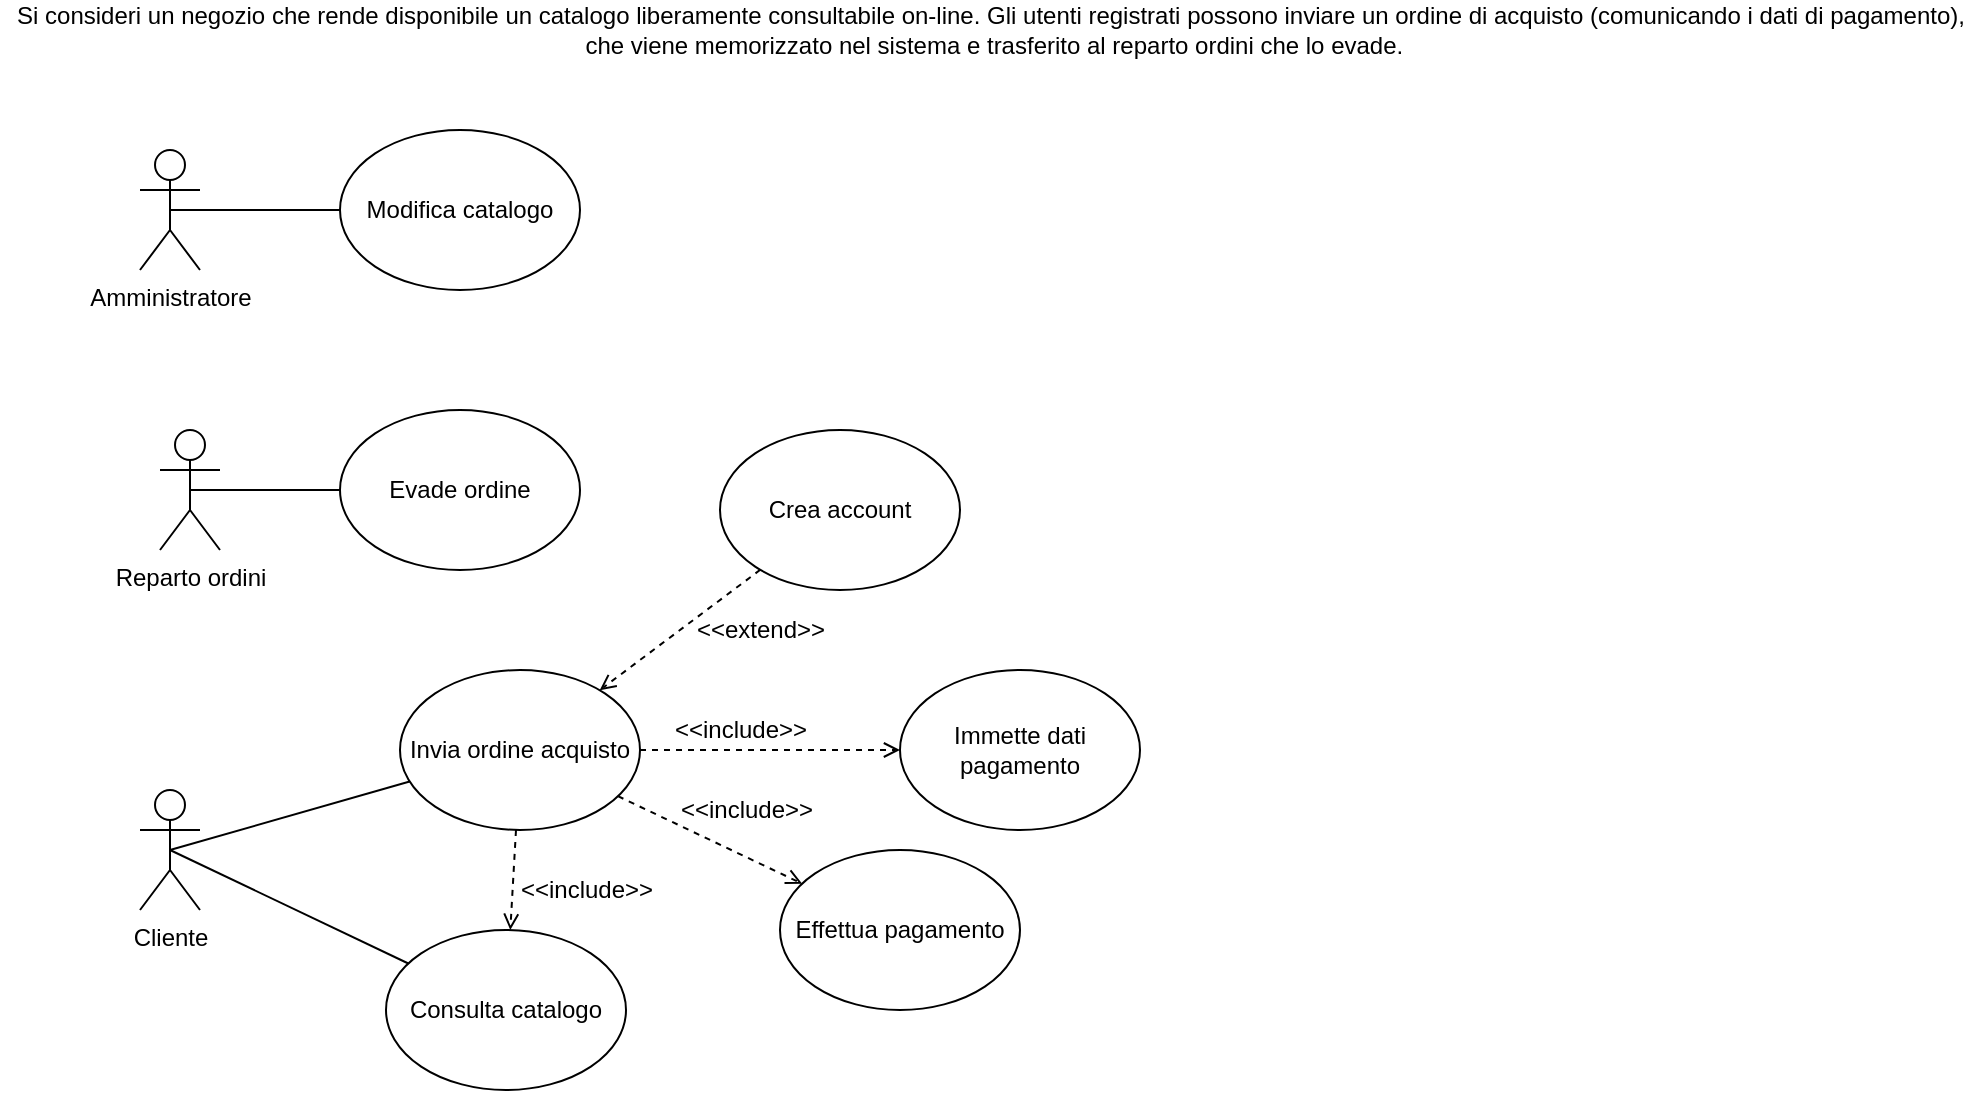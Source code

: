 <mxfile version="15.3.7" type="device"><diagram id="hU0JmX_l-ManbrvuzWtc" name="Page-1"><mxGraphModel dx="3305" dy="2125" grid="1" gridSize="10" guides="1" tooltips="1" connect="1" arrows="1" fold="1" page="1" pageScale="1" pageWidth="827" pageHeight="1169" math="0" shadow="0"><root><mxCell id="0"/><mxCell id="1" parent="0"/><mxCell id="pLuoP8_Tr1YTjBy48AZy-1" value="&lt;font style=&quot;font-size: 12px&quot;&gt;&lt;span style=&quot;left: 110.996px ; top: 277.971px ; font-family: sans-serif ; transform: scalex(1.001)&quot; dir=&quot;ltr&quot;&gt;Si consideri un negozio che rende disponibile un catalogo&amp;nbsp;&lt;/span&gt;&lt;span style=&quot;left: 110.996px ; top: 323.755px ; font-family: sans-serif ; transform: scalex(1.001)&quot; dir=&quot;ltr&quot;&gt;liberamente consultabile on-line. Gli utenti registrati&amp;nbsp;&lt;/span&gt;&lt;span style=&quot;left: 110.996px ; top: 369.539px ; font-family: sans-serif ; transform: scalex(0.997)&quot; dir=&quot;ltr&quot;&gt;possono inviare un ordine di acquisto (comunicando i dati di&amp;nbsp;&lt;/span&gt;&lt;span style=&quot;left: 110.996px ; top: 415.32px ; font-family: sans-serif ; transform: scalex(0.997)&quot; dir=&quot;ltr&quot;&gt;pagamento),&lt;br&gt;&amp;nbsp;che viene memorizzato nel sistema e trasferito&amp;nbsp;&lt;/span&gt;&lt;span style=&quot;left: 110.996px ; top: 461.104px ; font-family: sans-serif ; transform: scalex(0.998)&quot; dir=&quot;ltr&quot;&gt;al reparto ordini che lo evade.&lt;/span&gt;&lt;/font&gt;" style="text;html=1;align=center;verticalAlign=middle;resizable=0;points=[];autosize=1;strokeColor=none;fillColor=none;" vertex="1" parent="1"><mxGeometry x="-2320" y="-1165" width="990" height="30" as="geometry"/></mxCell><mxCell id="pLuoP8_Tr1YTjBy48AZy-2" value="Reparto ordini" style="shape=umlActor;verticalLabelPosition=bottom;verticalAlign=top;html=1;outlineConnect=0;" vertex="1" parent="1"><mxGeometry x="-2240" y="-950" width="30" height="60" as="geometry"/></mxCell><mxCell id="pLuoP8_Tr1YTjBy48AZy-3" value="Amministratore" style="shape=umlActor;verticalLabelPosition=bottom;verticalAlign=top;html=1;outlineConnect=0;" vertex="1" parent="1"><mxGeometry x="-2250" y="-1090" width="30" height="60" as="geometry"/></mxCell><mxCell id="pLuoP8_Tr1YTjBy48AZy-4" value="Cliente" style="shape=umlActor;verticalLabelPosition=bottom;verticalAlign=top;html=1;outlineConnect=0;" vertex="1" parent="1"><mxGeometry x="-2250" y="-770" width="30" height="60" as="geometry"/></mxCell><mxCell id="pLuoP8_Tr1YTjBy48AZy-7" value="Consulta catalogo" style="ellipse;whiteSpace=wrap;html=1;" vertex="1" parent="1"><mxGeometry x="-2127" y="-700" width="120" height="80" as="geometry"/></mxCell><mxCell id="pLuoP8_Tr1YTjBy48AZy-8" value="Invia ordine acquisto" style="ellipse;whiteSpace=wrap;html=1;" vertex="1" parent="1"><mxGeometry x="-2120" y="-830" width="120" height="80" as="geometry"/></mxCell><mxCell id="pLuoP8_Tr1YTjBy48AZy-9" value="Evade ordine" style="ellipse;whiteSpace=wrap;html=1;" vertex="1" parent="1"><mxGeometry x="-2150" y="-960" width="120" height="80" as="geometry"/></mxCell><mxCell id="pLuoP8_Tr1YTjBy48AZy-11" value="Modifica catalogo" style="ellipse;whiteSpace=wrap;html=1;" vertex="1" parent="1"><mxGeometry x="-2150" y="-1100" width="120" height="80" as="geometry"/></mxCell><mxCell id="pLuoP8_Tr1YTjBy48AZy-12" value="" style="endArrow=none;html=1;exitX=0.5;exitY=0.5;exitDx=0;exitDy=0;exitPerimeter=0;" edge="1" parent="1" source="pLuoP8_Tr1YTjBy48AZy-3" target="pLuoP8_Tr1YTjBy48AZy-11"><mxGeometry width="50" height="50" relative="1" as="geometry"><mxPoint x="-1980" y="-750" as="sourcePoint"/><mxPoint x="-1930" y="-800" as="targetPoint"/></mxGeometry></mxCell><mxCell id="pLuoP8_Tr1YTjBy48AZy-14" value="" style="endArrow=none;html=1;entryX=0.5;entryY=0.5;entryDx=0;entryDy=0;entryPerimeter=0;" edge="1" parent="1" source="pLuoP8_Tr1YTjBy48AZy-7" target="pLuoP8_Tr1YTjBy48AZy-4"><mxGeometry width="50" height="50" relative="1" as="geometry"><mxPoint x="-1980" y="-680" as="sourcePoint"/><mxPoint x="-2230" y="-730" as="targetPoint"/></mxGeometry></mxCell><mxCell id="pLuoP8_Tr1YTjBy48AZy-15" value="" style="endArrow=none;html=1;exitX=0.5;exitY=0.5;exitDx=0;exitDy=0;exitPerimeter=0;" edge="1" parent="1" source="pLuoP8_Tr1YTjBy48AZy-4" target="pLuoP8_Tr1YTjBy48AZy-8"><mxGeometry width="50" height="50" relative="1" as="geometry"><mxPoint x="-1970" y="-670" as="sourcePoint"/><mxPoint x="-1920" y="-720" as="targetPoint"/></mxGeometry></mxCell><mxCell id="pLuoP8_Tr1YTjBy48AZy-19" value="" style="html=1;verticalAlign=bottom;labelBackgroundColor=none;endArrow=open;endFill=0;dashed=1;" edge="1" parent="1" source="pLuoP8_Tr1YTjBy48AZy-8" target="pLuoP8_Tr1YTjBy48AZy-7"><mxGeometry width="160" relative="1" as="geometry"><mxPoint x="-2030" y="-710" as="sourcePoint"/><mxPoint x="-1870" y="-710" as="targetPoint"/></mxGeometry></mxCell><mxCell id="pLuoP8_Tr1YTjBy48AZy-20" value="&amp;lt;&amp;lt;include&amp;gt;&amp;gt;" style="text;html=1;align=center;verticalAlign=middle;resizable=0;points=[];autosize=1;strokeColor=none;fillColor=none;" vertex="1" parent="1"><mxGeometry x="-2067" y="-730" width="80" height="20" as="geometry"/></mxCell><mxCell id="pLuoP8_Tr1YTjBy48AZy-21" value="Effettua pagamento" style="ellipse;whiteSpace=wrap;html=1;" vertex="1" parent="1"><mxGeometry x="-1930" y="-740" width="120" height="80" as="geometry"/></mxCell><mxCell id="pLuoP8_Tr1YTjBy48AZy-22" value="" style="html=1;verticalAlign=bottom;labelBackgroundColor=none;endArrow=open;endFill=0;dashed=1;" edge="1" parent="1" source="pLuoP8_Tr1YTjBy48AZy-8" target="pLuoP8_Tr1YTjBy48AZy-21"><mxGeometry width="160" relative="1" as="geometry"><mxPoint x="-2020" y="-700" as="sourcePoint"/><mxPoint x="-1860" y="-700" as="targetPoint"/></mxGeometry></mxCell><mxCell id="pLuoP8_Tr1YTjBy48AZy-23" value="&amp;lt;&amp;lt;include&amp;gt;&amp;gt;" style="text;html=1;align=center;verticalAlign=middle;resizable=0;points=[];autosize=1;strokeColor=none;fillColor=none;" vertex="1" parent="1"><mxGeometry x="-1987" y="-770" width="80" height="20" as="geometry"/></mxCell><mxCell id="pLuoP8_Tr1YTjBy48AZy-25" value="" style="endArrow=none;html=1;exitX=0.5;exitY=0.5;exitDx=0;exitDy=0;exitPerimeter=0;" edge="1" parent="1" source="pLuoP8_Tr1YTjBy48AZy-2" target="pLuoP8_Tr1YTjBy48AZy-9"><mxGeometry width="50" height="50" relative="1" as="geometry"><mxPoint x="-2235" y="-930" as="sourcePoint"/><mxPoint x="-2150" y="-930" as="targetPoint"/></mxGeometry></mxCell><mxCell id="pLuoP8_Tr1YTjBy48AZy-26" value="Immette dati pagamento" style="ellipse;whiteSpace=wrap;html=1;" vertex="1" parent="1"><mxGeometry x="-1870" y="-830" width="120" height="80" as="geometry"/></mxCell><mxCell id="pLuoP8_Tr1YTjBy48AZy-27" value="" style="html=1;verticalAlign=bottom;labelBackgroundColor=none;endArrow=open;endFill=0;dashed=1;" edge="1" parent="1" source="pLuoP8_Tr1YTjBy48AZy-8" target="pLuoP8_Tr1YTjBy48AZy-26"><mxGeometry width="160" relative="1" as="geometry"><mxPoint x="-1810" y="-890" as="sourcePoint"/><mxPoint x="-1880" y="-800" as="targetPoint"/></mxGeometry></mxCell><mxCell id="pLuoP8_Tr1YTjBy48AZy-28" value="Crea account&lt;br&gt;" style="ellipse;whiteSpace=wrap;html=1;" vertex="1" parent="1"><mxGeometry x="-1960" y="-950" width="120" height="80" as="geometry"/></mxCell><mxCell id="pLuoP8_Tr1YTjBy48AZy-29" value="" style="html=1;verticalAlign=bottom;labelBackgroundColor=none;endArrow=open;endFill=0;dashed=1;" edge="1" parent="1" source="pLuoP8_Tr1YTjBy48AZy-28" target="pLuoP8_Tr1YTjBy48AZy-8"><mxGeometry width="160" relative="1" as="geometry"><mxPoint x="-1750" y="-900" as="sourcePoint"/><mxPoint x="-1620" y="-900" as="targetPoint"/></mxGeometry></mxCell><mxCell id="pLuoP8_Tr1YTjBy48AZy-30" value="&amp;lt;&amp;lt;extend&amp;gt;&amp;gt;" style="text;html=1;align=center;verticalAlign=middle;resizable=0;points=[];autosize=1;strokeColor=none;fillColor=none;" vertex="1" parent="1"><mxGeometry x="-1980" y="-860" width="80" height="20" as="geometry"/></mxCell><mxCell id="pLuoP8_Tr1YTjBy48AZy-31" value="&amp;lt;&amp;lt;include&amp;gt;&amp;gt;" style="text;html=1;align=center;verticalAlign=middle;resizable=0;points=[];autosize=1;strokeColor=none;fillColor=none;" vertex="1" parent="1"><mxGeometry x="-1990" y="-810" width="80" height="20" as="geometry"/></mxCell></root></mxGraphModel></diagram></mxfile>